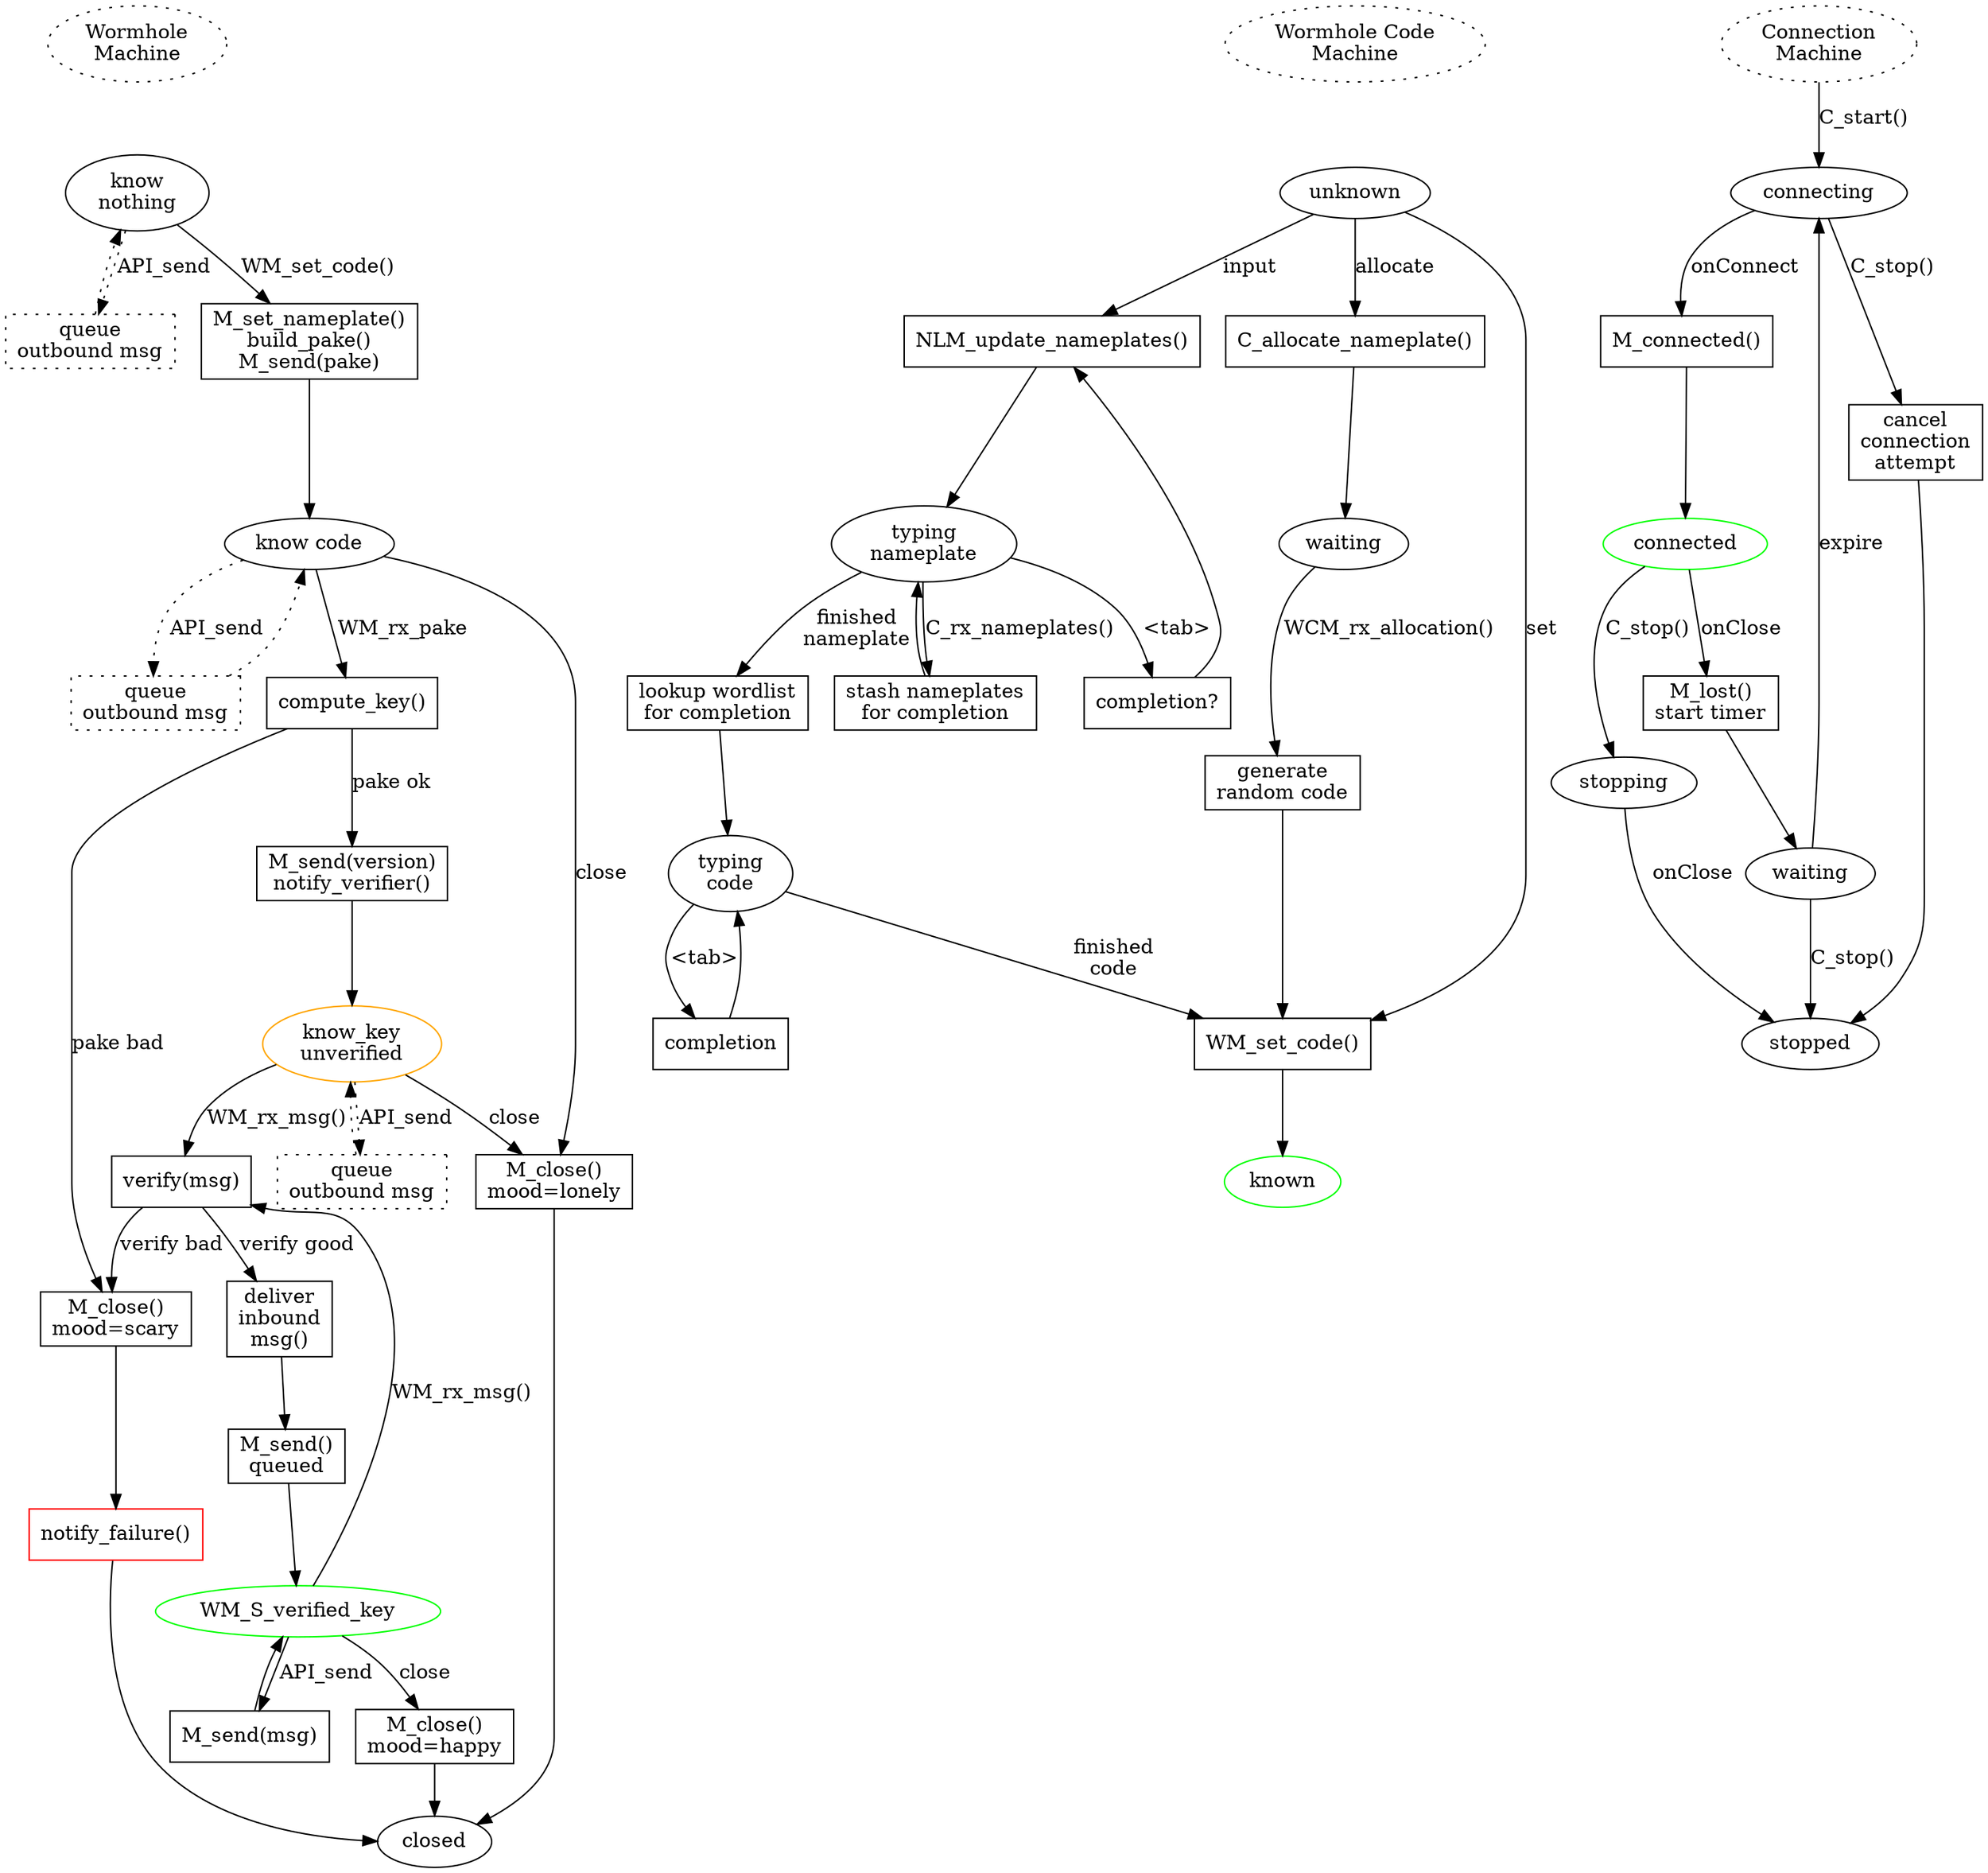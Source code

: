digraph {

        /* could shave a RTT by committing to the nameplate early, before
        finishing the rest of the code input. While the user is still
        typing/completing the code, we claim the nameplate, open the mailbox,
        and retrieve the peer's PAKE message. Then as soon as the user
        finishes entering the code, we build our own PAKE message, send PAKE,
        compute the key, send VERSION. Starting from the Return, this saves
        two round trips. OTOH it adds consequences to hitting Tab. */

        WM_start [label="Wormhole\nMachine" style="dotted"]
        WM_start -> WM_S_nothing [style="invis"]

        WM_S_nothing [label="know\nnothing"]
        WM_S_nothing -> WM_P_queue1 [label="API_send" style="dotted"]
        WM_P_queue1 [shape="box" style="dotted" label="queue\noutbound msg"]
        WM_P_queue1 -> WM_S_nothing [style="dotted"]
        WM_S_nothing -> WM_P_build_and_post_pake [label="WM_set_code()"]

        WM_P_build_and_post_pake [label="M_set_nameplate()\nbuild_pake()\nM_send(pake)" shape="box"]
        WM_P_build_and_post_pake -> WM_S_know_code

        WM_S_know_code [label="know code\n"]
        WM_S_know_code -> WM_P_queue2 [label="API_send" style="dotted"]
        WM_P_queue2 [shape="box" style="dotted" label="queue\noutbound msg"]
        WM_P_queue2 -> WM_S_know_code [style="dotted"]
        WM_S_know_code -> WM_P_compute_key [label="WM_rx_pake"]
        WM_S_know_code -> WM_P_mood_lonely [label="close"]

        WM_P_compute_key [label="compute_key()" shape="box"]
        WM_P_compute_key -> WM_P_post_version [label="pake ok"]
        WM_P_compute_key -> WM_P_mood_scary [label="pake bad"]

        WM_P_mood_scary [shape="box" label="M_close()\nmood=scary"]
        WM_P_mood_scary -> WM_P_notify_failure

        WM_P_notify_failure [shape="box" label="notify_failure()" color="red"]
        WM_P_notify_failure -> WM_S_closed

        WM_P_post_version [label="M_send(version)\nnotify_verifier()" shape="box"]
        WM_P_post_version -> WM_S_know_key

        WM_S_know_key [label="know_key\nunverified" color="orange"]
        WM_S_know_key -> WM_P_queue3 [label="API_send" style="dotted"]
        WM_P_queue3 [shape="box" style="dotted" label="queue\noutbound msg"]
        WM_P_queue3 -> WM_S_know_key [style="dotted"]
        WM_S_know_key -> WM_P_verify [label="WM_rx_msg()"] /* version or phase */
        WM_S_know_key -> WM_P_mood_lonely [label="close"] /* more like impatient */

        WM_P_verify [label="verify(msg)" shape="box"]
        WM_P_verify -> WM_P_accept_msg [label="verify good"]
        WM_P_verify -> WM_P_mood_scary [label="verify bad"]

        WM_P_accept_msg [label="deliver\ninbound\nmsg()" shape="box"]
        WM_P_accept_msg -> WM_P_send_queued

        WM_P_send_queued [shape="box" label="M_send()\nqueued"]
        WM_P_send_queued -> WM_S_verified_key

        WM_S_verified_key [color="green"]
        WM_S_verified_key -> WM_P_verify [label="WM_rx_msg()"] /* probably phase */
        WM_S_verified_key -> WM_P_mood_happy [label="close"]
        WM_S_verified_key -> WM_P_send [label="API_send"]

        WM_P_mood_happy [shape="box" label="M_close()\nmood=happy"]
        WM_P_mood_happy -> WM_S_closed

        WM_P_mood_lonely [shape="box" label="M_close()\nmood=lonely"]
        WM_P_mood_lonely -> WM_S_closed

        WM_P_send [shape="box" label="M_send(msg)"]
        WM_P_send -> WM_S_verified_key

        WM_S_closed [label="closed"]


        WCM_start [label="Wormhole Code\nMachine" style="dotted"]
        WCM_start -> WCM_S_unknown [style="invis"]
        WCM_S_unknown [label="unknown"]
        WCM_S_unknown -> WCM_P_set_code [label="set"]
        WCM_P_set_code [shape="box" label="WM_set_code()"]
        WCM_P_set_code -> WCM_S_known
        WCM_S_known [label="known" color="green"]

        WCM_S_unknown -> WCM_P_list_nameplates [label="input"]
        WCM_S_typing_nameplate [label="typing\nnameplate"]

        WCM_S_typing_nameplate -> WCM_P_nameplate_completion [label="<tab>"]
        WCM_P_nameplate_completion [shape="box" label="completion?"]
        WCM_P_nameplate_completion -> WCM_P_list_nameplates
        WCM_P_list_nameplates [shape="box" label="NLM_update_nameplates()"]
        WCM_P_list_nameplates -> WCM_S_typing_nameplate

        WCM_S_typing_nameplate -> WCM_P_got_nameplates [label="C_rx_nameplates()"]
        WCM_P_got_nameplates [shape="box" label="stash nameplates\nfor completion"]
        WCM_P_got_nameplates -> WCM_S_typing_nameplate
        WCM_S_typing_nameplate -> WCM_P_finish_nameplate [label="finished\nnameplate"]
        WCM_P_finish_nameplate [shape="box" label="lookup wordlist\nfor completion"]
        WCM_P_finish_nameplate -> WCM_S_typing_code
        WCM_S_typing_code [label="typing\ncode"]
        WCM_S_typing_code -> WCM_P_code_completion [label="<tab>"]
        WCM_P_code_completion [shape="box" label="completion"]
        WCM_P_code_completion -> WCM_S_typing_code

        WCM_S_typing_code -> WCM_P_set_code [label="finished\ncode"]

        WCM_S_unknown -> WCM_P_allocate [label="allocate"]
        WCM_P_allocate [shape="box" label="C_allocate_nameplate()"]
        WCM_P_allocate -> WCM_S_allocate_waiting
        WCM_S_allocate_waiting [label="waiting"]
        WCM_S_allocate_waiting -> WCM_P_allocate_generate [label="WCM_rx_allocation()"]
        WCM_P_allocate_generate [shape="box" label="generate\nrandom code"]
        WCM_P_allocate_generate -> WCM_P_set_code
        
        
        /*
        NM_start [label="Nameplate\nMachine" style="dotted"]
        NM_start -> NM_S_unclaimed [style="invis"]
        NM_S_unclaimed [label="no nameplate"]
        NM_S_unclaimed -> NM_S_unclaimed [label="NM_release()"]
        NM_P_set_nameplate [shape="box" label="post_claim()"]
        NM_S_unclaimed -> NM_P_set_nameplate [label="NM_set_nameplate()"]
        NM_S_claiming [label="claim pending"]
        NM_P_set_nameplate -> NM_S_claiming
        NM_S_claiming -> NM_P_rx_claimed [label="rx claimed"]
        NM_P_rx_claimed [label="MM_set_mailbox()" shape="box"]
        NM_P_rx_claimed -> NM_S_claimed
        NM_S_claimed [label="claimed"]
        NM_S_claimed -> NM_P_release [label="NM_release()"]
        NM_P_release [shape="box" label="post_release()"]
        NM_P_release -> NM_S_releasing
        NM_S_releasing [label="release pending"]
        NM_S_releasing -> NM_S_releasing [label="NM_release()"]
        NM_S_releasing -> NM_S_released [label="rx released"]
        NM_S_released [label="released"]
        NM_S_released -> NM_S_released [label="NM_release()"]
        */

        /*
        MM_start [label="Mailbox\nMachine" style="dotted"]
        MM_start -> MM_S_want_mailbox [style="invis"]
        MM_S_want_mailbox [label="want mailbox"]
        MM_S_want_mailbox -> MM_P_queue1 [label="MM_send()" style="dotted"]
        MM_P_queue1 [shape="box" style="dotted" label="queue message"]
        MM_P_queue1 -> MM_S_want_mailbox [style="dotted"]
        MM_P_open_mailbox [shape="box" label="post_open()"]
        MM_S_want_mailbox -> MM_P_open_mailbox [label="set_mailbox()"]
        MM_P_send_queued [shape="box" label="post add() for\nqueued messages"]
        MM_P_open_mailbox -> MM_P_send_queued
        MM_P_send_queued -> MM_S_open
        MM_S_open [label="open\n(unused)"]
        MM_S_open -> MM_P_send1 [label="MM_send()"]
        MM_P_send1 [shape="box" label="post add()\nfor message"]
        MM_P_send1 -> MM_S_open
        MM_S_open -> MM_P_release1 [label="MM_close()"]
        MM_P_release1 [shape="box" label="NM_release()"]
        MM_P_release1 -> MM_P_close

        MM_S_open -> MM_P_rx [label="rx message"]
        MM_P_rx [shape="box" label="WM_rx_pake()\nor WM_rx_msg()"]
        MM_P_rx -> MM_P_release2
        MM_P_release2 [shape="box" label="NM_release()"]
        MM_P_release2 -> MM_S_used
        MM_S_used [label="open\n(used)"]
        MM_S_used -> MM_P_rx [label="rx message"]
        MM_S_used -> MM_P_send2 [label="MM_send()"]
        MM_P_send2 [shape="box" label="post add()\nfor message"]
        MM_P_send2 -> MM_S_used
        MM_S_used -> MM_P_close [label="MM_close()"]
        MM_P_close [shape="box" label="post_close(mood)"]
        MM_P_close -> MM_S_closing
        MM_S_closing [label="waiting"]
        MM_S_closing -> MM_S_closing [label="MM_close()"]
        MM_S_closing -> MM_S_closed [label="rx closed"]
        MM_S_closed [label="closed"]
        MM_S_closed -> MM_S_closed [label="MM_close()"]
        */

        /* upgrading to new PAKE algorithm, the slower form (the faster form
        puts the pake_abilities record in the nameplate_info message) */
        /*
        P2_start [label="(PAKE\nupgrade)\nstart"]
        P2_start -> P2_P_send_abilities [label="set_code()"]
        P2_P_send_abilities [shape="box" label="send pake_abilities"]
        P2_P_send_abilities -> P2_wondering
        P2_wondering [label="waiting\nwondering"]
        P2_wondering -> P2_P_send_pakev1 [label="rx pake_v1"]
        P2_P_send_pakev1 [shape="box" label="send pake_v1"]
        P2_P_send_pakev1 -> P2_P_process_v1
        P2_P_process_v1 [shape="box" label="process v1"]
        P2_wondering -> P2_P_find_max [label="rx pake_abilities"]
        P2_P_find_max [shape="box" label="find max"]
        P2_P_find_max -> P2_P_send_pakev2
        P2_P_send_pakev2
        P2_P_send_pakev2 [shape="box" label="send pake_v2"]
        P2_P_send_pakev2 -> P2_P_process_v2 [label="rx pake_v2"]
        P2_P_process_v2 [shape="box" label="process v2"]
        */

        /* ConnectionMachine */
        C_start [label="Connection\nMachine" style="dotted"]
        C_start -> C_S_connecting [label="C_start()"]
        C_S_connecting [label="connecting"]
        C_S_connecting -> C_P_connected [label="onConnect"]
        C_P_connected [shape="box" label="M_connected()"]
        C_P_connected -> C_S_connected
        C_S_connecting -> C_P_stop_connecting [label="C_stop()"]
        C_P_stop_connecting [shape="box" label="cancel\nconnection\nattempt"]
        C_P_stop_connecting -> C_S_stopped
        C_S_connected [label="connected" color="green"]
        C_S_connected -> C_P_lost [label="onClose"]
        C_P_lost [shape="box" label="M_lost()\nstart timer"]
        C_P_lost -> C_S_waiting
        C_S_waiting [label="waiting"]
        C_S_waiting -> C_S_connecting [label="expire"]
        C_S_waiting -> C_S_stopped [label="C_stop()"]
        C_S_connected -> C_S_stopping [label="C_stop()"]
        C_S_stopping [label="stopping"]
        C_S_stopping -> C_S_stopped [label="onClose"]
        C_S_stopped [label="stopped"]
        
}
